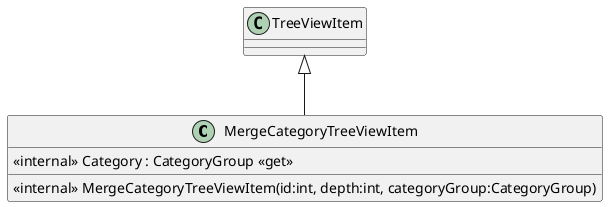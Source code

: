 @startuml
class MergeCategoryTreeViewItem {
    <<internal>> Category : CategoryGroup <<get>>
    <<internal>> MergeCategoryTreeViewItem(id:int, depth:int, categoryGroup:CategoryGroup)
}
TreeViewItem <|-- MergeCategoryTreeViewItem
@enduml
